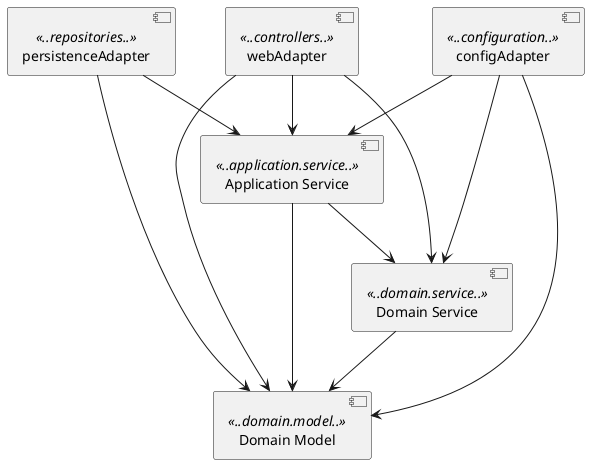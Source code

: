 @startuml
'https://plantuml.com/class-diagram
[Domain Model] <<..domain.model..>>
[Domain Service] <<..domain.service..>>
[Application Service] <<..application.service..>>
[webAdapter] <<..controllers..>>
[persistenceAdapter] <<..repositories..>>
[configAdapter] <<..configuration..>>

[webAdapter] --> [Application Service]
[webAdapter] --> [Domain Model]
[webAdapter] --> [Domain Service]
[persistenceAdapter] --> [Application Service]
[persistenceAdapter] --> [Domain Model]
[configAdapter] --> [Application Service]
[configAdapter] --> [Domain Service]
[configAdapter] --> [Domain Model]
[Domain Service] --> [Domain Model]
[Application Service] --> [Domain Service]
[Application Service] --> [Domain Model]

@enduml